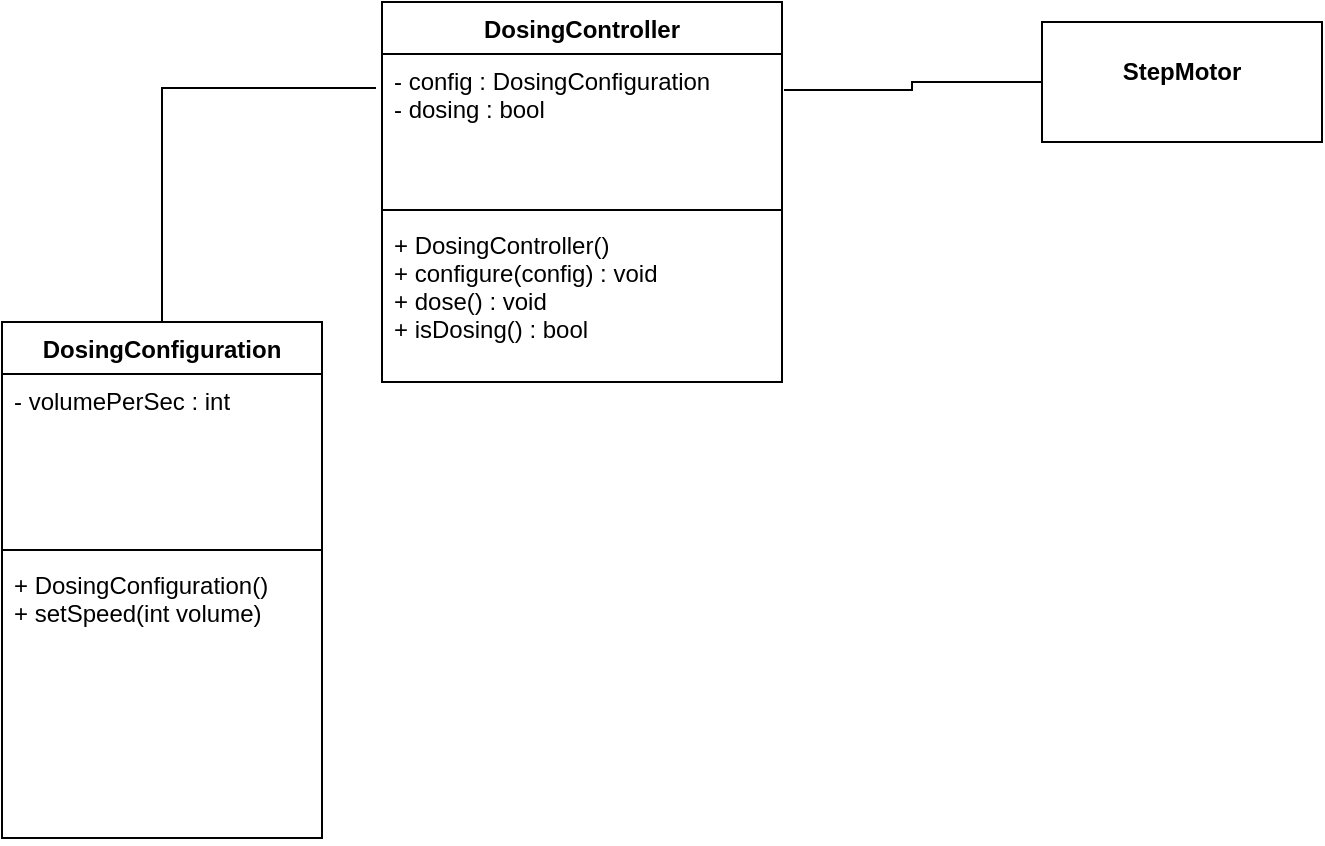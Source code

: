 <mxfile version="13.3.5" type="device"><diagram id="XkHGLzzRCn7QEPXzS3mF" name="Page-1"><mxGraphModel dx="868" dy="544" grid="1" gridSize="10" guides="1" tooltips="1" connect="1" arrows="1" fold="1" page="1" pageScale="1" pageWidth="1600" pageHeight="1200" math="0" shadow="0"><root><mxCell id="0"/><mxCell id="1" parent="0"/><mxCell id="qO6hF_Q-xD8Klwk3Ix9y-5" value="DosingController" style="swimlane;fontStyle=1;align=center;verticalAlign=top;childLayout=stackLayout;horizontal=1;startSize=26;horizontalStack=0;resizeParent=1;resizeParentMax=0;resizeLast=0;collapsible=1;marginBottom=0;" vertex="1" parent="1"><mxGeometry x="470" y="190" width="200" height="190" as="geometry"/></mxCell><mxCell id="qO6hF_Q-xD8Klwk3Ix9y-6" value="- config : DosingConfiguration&#10;- dosing : bool" style="text;strokeColor=none;fillColor=none;align=left;verticalAlign=top;spacingLeft=4;spacingRight=4;overflow=hidden;rotatable=0;points=[[0,0.5],[1,0.5]];portConstraint=eastwest;" vertex="1" parent="qO6hF_Q-xD8Klwk3Ix9y-5"><mxGeometry y="26" width="200" height="74" as="geometry"/></mxCell><mxCell id="qO6hF_Q-xD8Klwk3Ix9y-7" value="" style="line;strokeWidth=1;fillColor=none;align=left;verticalAlign=middle;spacingTop=-1;spacingLeft=3;spacingRight=3;rotatable=0;labelPosition=right;points=[];portConstraint=eastwest;" vertex="1" parent="qO6hF_Q-xD8Klwk3Ix9y-5"><mxGeometry y="100" width="200" height="8" as="geometry"/></mxCell><mxCell id="qO6hF_Q-xD8Klwk3Ix9y-8" value="+ DosingController()&#10;+ configure(config) : void&#10;+ dose() : void&#10;+ isDosing() : bool" style="text;strokeColor=none;fillColor=none;align=left;verticalAlign=top;spacingLeft=4;spacingRight=4;overflow=hidden;rotatable=0;points=[[0,0.5],[1,0.5]];portConstraint=eastwest;" vertex="1" parent="qO6hF_Q-xD8Klwk3Ix9y-5"><mxGeometry y="108" width="200" height="82" as="geometry"/></mxCell><mxCell id="qO6hF_Q-xD8Klwk3Ix9y-10" style="edgeStyle=orthogonalEdgeStyle;rounded=0;orthogonalLoop=1;jettySize=auto;html=1;entryX=-0.015;entryY=0.23;entryDx=0;entryDy=0;entryPerimeter=0;endArrow=none;endFill=0;" edge="1" parent="1" source="qO6hF_Q-xD8Klwk3Ix9y-1" target="qO6hF_Q-xD8Klwk3Ix9y-6"><mxGeometry relative="1" as="geometry"/></mxCell><mxCell id="qO6hF_Q-xD8Klwk3Ix9y-13" style="edgeStyle=orthogonalEdgeStyle;rounded=0;orthogonalLoop=1;jettySize=auto;html=1;entryX=1.005;entryY=0.243;entryDx=0;entryDy=0;entryPerimeter=0;endArrow=none;endFill=0;" edge="1" parent="1" source="qO6hF_Q-xD8Klwk3Ix9y-12" target="qO6hF_Q-xD8Klwk3Ix9y-6"><mxGeometry relative="1" as="geometry"/></mxCell><mxCell id="qO6hF_Q-xD8Klwk3Ix9y-12" value="&lt;p style=&quot;margin: 0px ; margin-top: 4px ; text-align: center&quot;&gt;&lt;br&gt;&lt;b&gt;StepMotor&lt;/b&gt;&lt;/p&gt;" style="verticalAlign=top;align=left;overflow=fill;fontSize=12;fontFamily=Helvetica;html=1;" vertex="1" parent="1"><mxGeometry x="800" y="200" width="140" height="60" as="geometry"/></mxCell><mxCell id="qO6hF_Q-xD8Klwk3Ix9y-1" value="DosingConfiguration" style="swimlane;fontStyle=1;align=center;verticalAlign=top;childLayout=stackLayout;horizontal=1;startSize=26;horizontalStack=0;resizeParent=1;resizeParentMax=0;resizeLast=0;collapsible=1;marginBottom=0;" vertex="1" parent="1"><mxGeometry x="280" y="350" width="160" height="258" as="geometry"/></mxCell><mxCell id="qO6hF_Q-xD8Klwk3Ix9y-2" value="- volumePerSec : int" style="text;strokeColor=none;fillColor=none;align=left;verticalAlign=top;spacingLeft=4;spacingRight=4;overflow=hidden;rotatable=0;points=[[0,0.5],[1,0.5]];portConstraint=eastwest;" vertex="1" parent="qO6hF_Q-xD8Klwk3Ix9y-1"><mxGeometry y="26" width="160" height="84" as="geometry"/></mxCell><mxCell id="qO6hF_Q-xD8Klwk3Ix9y-3" value="" style="line;strokeWidth=1;fillColor=none;align=left;verticalAlign=middle;spacingTop=-1;spacingLeft=3;spacingRight=3;rotatable=0;labelPosition=right;points=[];portConstraint=eastwest;" vertex="1" parent="qO6hF_Q-xD8Klwk3Ix9y-1"><mxGeometry y="110" width="160" height="8" as="geometry"/></mxCell><mxCell id="qO6hF_Q-xD8Klwk3Ix9y-4" value="+ DosingConfiguration()&#10;+ setSpeed(int volume)" style="text;strokeColor=none;fillColor=none;align=left;verticalAlign=top;spacingLeft=4;spacingRight=4;overflow=hidden;rotatable=0;points=[[0,0.5],[1,0.5]];portConstraint=eastwest;" vertex="1" parent="qO6hF_Q-xD8Klwk3Ix9y-1"><mxGeometry y="118" width="160" height="140" as="geometry"/></mxCell></root></mxGraphModel></diagram></mxfile>